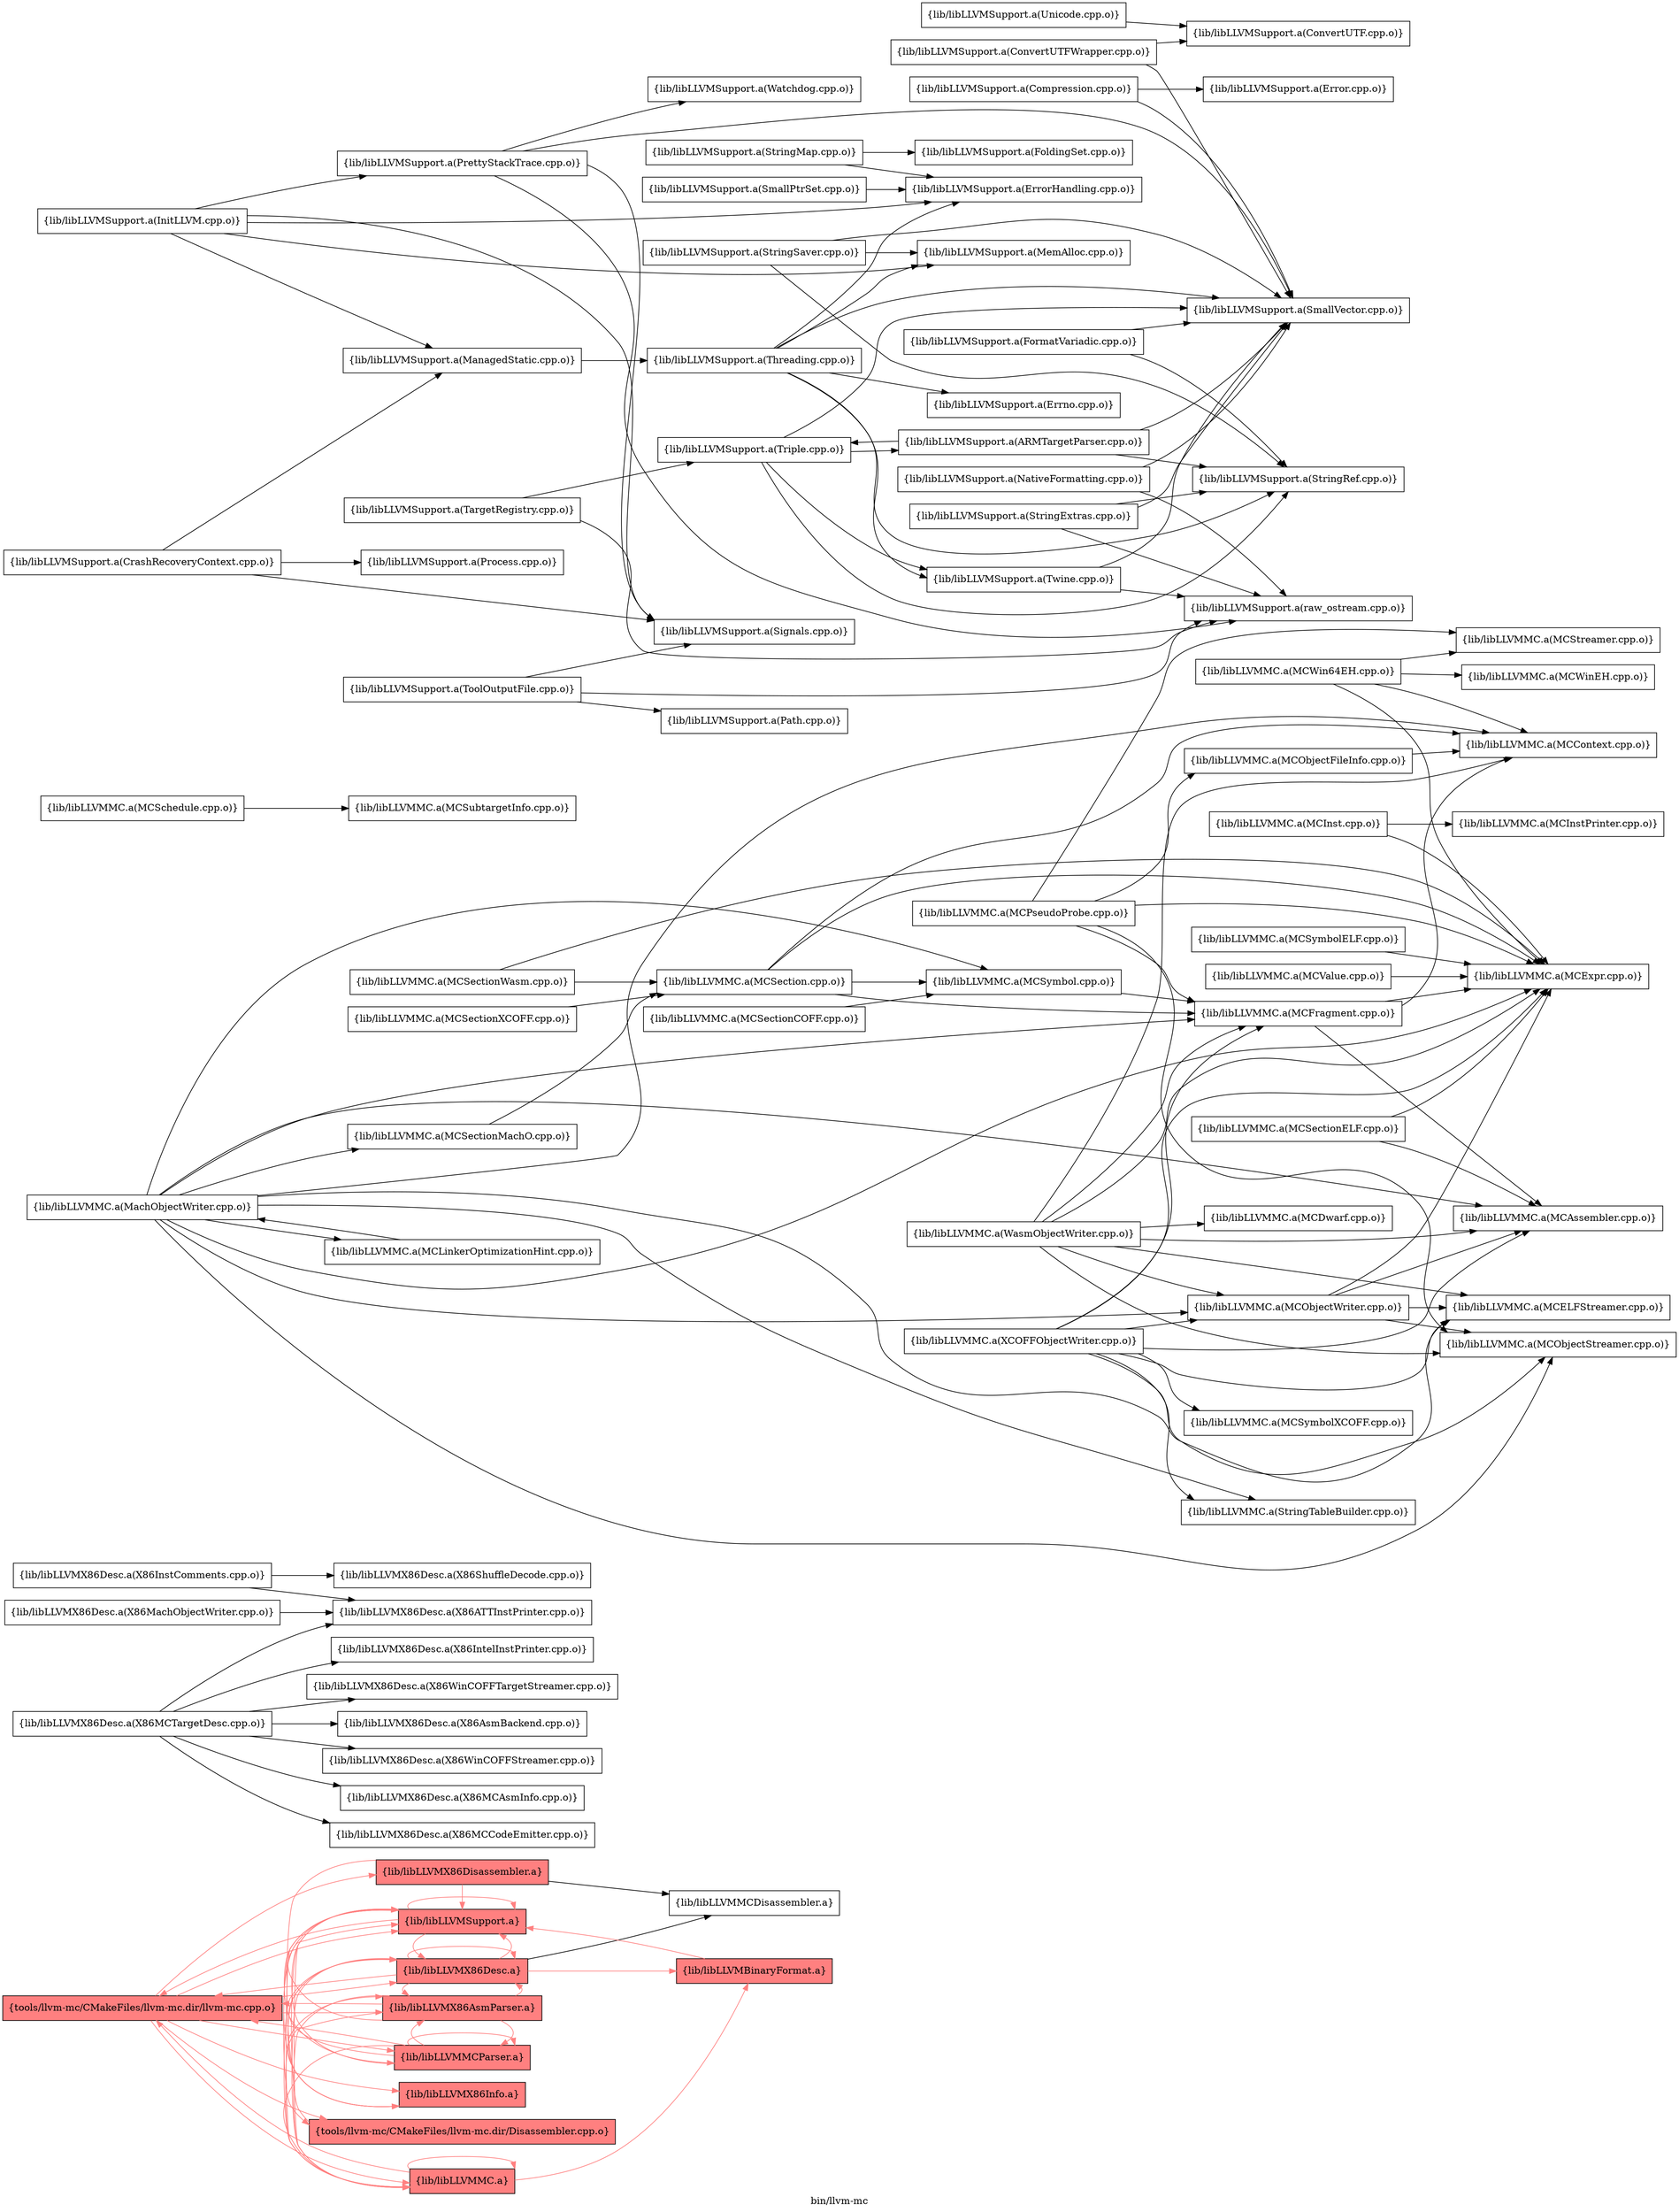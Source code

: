digraph "bin/llvm-mc" {
	label="bin/llvm-mc";
	rankdir="LR"
	{ rank=same; Node0x55c050231648;  }
	{ rank=same; Node0x55c050231008; Node0x55c050232188; Node0x55c050232688; Node0x55c050233588; Node0x55c050231828; Node0x55c050231d28; Node0x55c050233a88; Node0x55c050232d68;  }

	Node0x55c050231648 [shape=record,shape=box,style=filled,fillcolor="1.000000 0.5 1",group=1,label="{tools/llvm-mc/CMakeFiles/llvm-mc.dir/llvm-mc.cpp.o}"];
	Node0x55c050231648 -> Node0x55c050231008[color="1.000000 0.5 1"];
	Node0x55c050231648 -> Node0x55c050232188[color="1.000000 0.5 1"];
	Node0x55c050231648 -> Node0x55c050232688[color="1.000000 0.5 1"];
	Node0x55c050231648 -> Node0x55c050233588[color="1.000000 0.5 1"];
	Node0x55c050231648 -> Node0x55c050231828[color="1.000000 0.5 1"];
	Node0x55c050231648 -> Node0x55c050231d28[color="1.000000 0.5 1"];
	Node0x55c050231648 -> Node0x55c050233a88[color="1.000000 0.5 1"];
	Node0x55c050231648 -> Node0x55c050232d68[color="1.000000 0.5 1"];
	Node0x55c050231008 [shape=record,shape=box,style=filled,fillcolor="1.000000 0.5 1",group=1,label="{tools/llvm-mc/CMakeFiles/llvm-mc.dir/Disassembler.cpp.o}"];
	Node0x55c050231008 -> Node0x55c050232d68[color="1.000000 0.5 1"];
	Node0x55c050232188 [shape=record,shape=box,style=filled,fillcolor="1.000000 0.5 1",group=1,label="{lib/libLLVMX86AsmParser.a}"];
	Node0x55c050232188 -> Node0x55c050231648[color="1.000000 0.5 1"];
	Node0x55c050232188 -> Node0x55c050232688[color="1.000000 0.5 1"];
	Node0x55c050232188 -> Node0x55c050231d28[color="1.000000 0.5 1"];
	Node0x55c050232188 -> Node0x55c050233588[color="1.000000 0.5 1"];
	Node0x55c050232188 -> Node0x55c050233a88[color="1.000000 0.5 1"];
	Node0x55c050232188 -> Node0x55c050232d68[color="1.000000 0.5 1"];
	Node0x55c050232688 [shape=record,shape=box,style=filled,fillcolor="1.000000 0.5 1",group=1,label="{lib/libLLVMX86Desc.a}"];
	Node0x55c050232688 -> Node0x55c050231648[color="1.000000 0.5 1"];
	Node0x55c050232688 -> Node0x55c050232688[color="1.000000 0.5 1"];
	Node0x55c050232688 -> Node0x55c050233588[color="1.000000 0.5 1"];
	Node0x55c050232688 -> Node0x55c050232d68[color="1.000000 0.5 1"];
	Node0x55c050232688 -> Node0x55c050231d28[color="1.000000 0.5 1"];
	Node0x55c050232688 -> Node0x55c050233268;
	Node0x55c050232688 -> Node0x55c050232188[color="1.000000 0.5 1"];
	Node0x55c050232688 -> Node0x55c05022fe88[color="1.000000 0.5 1"];
	Node0x55c050233588 [shape=record,shape=box,style=filled,fillcolor="1.000000 0.5 1",group=1,label="{lib/libLLVMMC.a}"];
	Node0x55c050233588 -> Node0x55c050232688[color="1.000000 0.5 1"];
	Node0x55c050233588 -> Node0x55c050233588[color="1.000000 0.5 1"];
	Node0x55c050233588 -> Node0x55c050232d68[color="1.000000 0.5 1"];
	Node0x55c050233588 -> Node0x55c050231648[color="1.000000 0.5 1"];
	Node0x55c050233588 -> Node0x55c050232188[color="1.000000 0.5 1"];
	Node0x55c050233588 -> Node0x55c05022fe88[color="1.000000 0.5 1"];
	Node0x55c050231828 [shape=record,shape=box,style=filled,fillcolor="1.000000 0.5 1",group=1,label="{lib/libLLVMX86Disassembler.a}"];
	Node0x55c050231828 -> Node0x55c050231d28[color="1.000000 0.5 1"];
	Node0x55c050231828 -> Node0x55c050232d68[color="1.000000 0.5 1"];
	Node0x55c050231828 -> Node0x55c050233268;
	Node0x55c050231d28 [shape=record,shape=box,style=filled,fillcolor="1.000000 0.5 1",group=1,label="{lib/libLLVMX86Info.a}"];
	Node0x55c050231d28 -> Node0x55c050232d68[color="1.000000 0.5 1"];
	Node0x55c050233a88 [shape=record,shape=box,style=filled,fillcolor="1.000000 0.5 1",group=1,label="{lib/libLLVMMCParser.a}"];
	Node0x55c050233a88 -> Node0x55c050231648[color="1.000000 0.5 1"];
	Node0x55c050233a88 -> Node0x55c050233588[color="1.000000 0.5 1"];
	Node0x55c050233a88 -> Node0x55c050233a88[color="1.000000 0.5 1"];
	Node0x55c050233a88 -> Node0x55c050232d68[color="1.000000 0.5 1"];
	Node0x55c050233a88 -> Node0x55c050232188[color="1.000000 0.5 1"];
	Node0x55c050233a88 -> Node0x55c050232688[color="1.000000 0.5 1"];
	Node0x55c050232d68 [shape=record,shape=box,style=filled,fillcolor="1.000000 0.5 1",group=1,label="{lib/libLLVMSupport.a}"];
	Node0x55c050232d68 -> Node0x55c050233588[color="1.000000 0.5 1"];
	Node0x55c050232d68 -> Node0x55c050233a88[color="1.000000 0.5 1"];
	Node0x55c050232d68 -> Node0x55c050232d68[color="1.000000 0.5 1"];
	Node0x55c050232d68 -> Node0x55c050231648[color="1.000000 0.5 1"];
	Node0x55c050232d68 -> Node0x55c050232688[color="1.000000 0.5 1"];
	Node0x55c050232d68 -> Node0x55c050231008[color="1.000000 0.5 1"];
	Node0x55c050233768 [shape=record,shape=box,group=0,label="{lib/libLLVMX86Desc.a(X86InstComments.cpp.o)}"];
	Node0x55c050233768 -> Node0x55c05022f618;
	Node0x55c050233768 -> Node0x55c0502306a8;
	Node0x55c05022f618 [shape=record,shape=box,group=0,label="{lib/libLLVMX86Desc.a(X86ATTInstPrinter.cpp.o)}"];
	Node0x55c0502306a8 [shape=record,shape=box,group=0,label="{lib/libLLVMX86Desc.a(X86ShuffleDecode.cpp.o)}"];
	Node0x55c050231fa8 [shape=record,shape=box,group=0,label="{lib/libLLVMX86Desc.a(X86MCTargetDesc.cpp.o)}"];
	Node0x55c050231fa8 -> Node0x55c05022f618;
	Node0x55c050231fa8 -> Node0x55c05022eee8;
	Node0x55c050231fa8 -> Node0x55c050231d78;
	Node0x55c050231fa8 -> Node0x55c0502338a8;
	Node0x55c050231fa8 -> Node0x55c0502335d8;
	Node0x55c050231fa8 -> Node0x55c05022ed08;
	Node0x55c050231fa8 -> Node0x55c0502313c8;
	Node0x55c05022eee8 [shape=record,shape=box,group=0,label="{lib/libLLVMX86Desc.a(X86IntelInstPrinter.cpp.o)}"];
	Node0x55c050231d78 [shape=record,shape=box,group=0,label="{lib/libLLVMX86Desc.a(X86AsmBackend.cpp.o)}"];
	Node0x55c0502338a8 [shape=record,shape=box,group=0,label="{lib/libLLVMX86Desc.a(X86MCAsmInfo.cpp.o)}"];
	Node0x55c0502335d8 [shape=record,shape=box,group=0,label="{lib/libLLVMX86Desc.a(X86MCCodeEmitter.cpp.o)}"];
	Node0x55c05022ed08 [shape=record,shape=box,group=0,label="{lib/libLLVMX86Desc.a(X86WinCOFFStreamer.cpp.o)}"];
	Node0x55c0502313c8 [shape=record,shape=box,group=0,label="{lib/libLLVMX86Desc.a(X86WinCOFFTargetStreamer.cpp.o)}"];
	Node0x55c050233268 [shape=record,shape=box,group=0,label="{lib/libLLVMMCDisassembler.a}"];
	Node0x55c05022fe88 [shape=record,shape=box,style=filled,fillcolor="1.000000 0.5 1",group=1,label="{lib/libLLVMBinaryFormat.a}"];
	Node0x55c05022fe88 -> Node0x55c050232d68[color="1.000000 0.5 1"];
	Node0x55c050233178 [shape=record,shape=box,group=0,label="{lib/libLLVMX86Desc.a(X86MachObjectWriter.cpp.o)}"];
	Node0x55c050233178 -> Node0x55c05022f618;
	Node0x55c0502308d8 [shape=record,shape=box,group=0,label="{lib/libLLVMMC.a(MCFragment.cpp.o)}"];
	Node0x55c0502308d8 -> Node0x55c050232e58;
	Node0x55c0502308d8 -> Node0x55c050231cd8;
	Node0x55c0502308d8 -> Node0x55c0502301a8;
	Node0x55c050232e58 [shape=record,shape=box,group=0,label="{lib/libLLVMMC.a(MCAssembler.cpp.o)}"];
	Node0x55c050231cd8 [shape=record,shape=box,group=0,label="{lib/libLLVMMC.a(MCContext.cpp.o)}"];
	Node0x55c0502301a8 [shape=record,shape=box,group=0,label="{lib/libLLVMMC.a(MCExpr.cpp.o)}"];
	Node0x55c050230fb8 [shape=record,shape=box,group=0,label="{lib/libLLVMMC.a(MCInst.cpp.o)}"];
	Node0x55c050230fb8 -> Node0x55c0502301a8;
	Node0x55c050230fb8 -> Node0x55c05022efd8;
	Node0x55c05022efd8 [shape=record,shape=box,group=0,label="{lib/libLLVMMC.a(MCInstPrinter.cpp.o)}"];
	Node0x55c050231698 [shape=record,shape=box,group=0,label="{lib/libLLVMMC.a(MCObjectFileInfo.cpp.o)}"];
	Node0x55c050231698 -> Node0x55c050231cd8;
	Node0x55c050232e08 [shape=record,shape=box,group=0,label="{lib/libLLVMMC.a(MCObjectWriter.cpp.o)}"];
	Node0x55c050232e08 -> Node0x55c050233678;
	Node0x55c050232e08 -> Node0x55c050232e58;
	Node0x55c050232e08 -> Node0x55c050232ea8;
	Node0x55c050232e08 -> Node0x55c0502301a8;
	Node0x55c050233678 [shape=record,shape=box,group=0,label="{lib/libLLVMMC.a(MCObjectStreamer.cpp.o)}"];
	Node0x55c050232ea8 [shape=record,shape=box,group=0,label="{lib/libLLVMMC.a(MCELFStreamer.cpp.o)}"];
	Node0x55c05022ffc8 [shape=record,shape=box,group=0,label="{lib/libLLVMMC.a(MCPseudoProbe.cpp.o)}"];
	Node0x55c05022ffc8 -> Node0x55c050231698;
	Node0x55c05022ffc8 -> Node0x55c050233678;
	Node0x55c05022ffc8 -> Node0x55c0502301a8;
	Node0x55c05022ffc8 -> Node0x55c0502308d8;
	Node0x55c05022ffc8 -> Node0x55c050231c38;
	Node0x55c050231c38 [shape=record,shape=box,group=0,label="{lib/libLLVMMC.a(MCStreamer.cpp.o)}"];
	Node0x55c05022f258 [shape=record,shape=box,group=0,label="{lib/libLLVMMC.a(MCSection.cpp.o)}"];
	Node0x55c05022f258 -> Node0x55c050231cd8;
	Node0x55c05022f258 -> Node0x55c0502301a8;
	Node0x55c05022f258 -> Node0x55c0502308d8;
	Node0x55c05022f258 -> Node0x55c0502331c8;
	Node0x55c0502331c8 [shape=record,shape=box,group=0,label="{lib/libLLVMMC.a(MCSymbol.cpp.o)}"];
	Node0x55c0502331c8 -> Node0x55c0502308d8;
	Node0x55c050231238 [shape=record,shape=box,group=0,label="{lib/libLLVMMC.a(MCSectionCOFF.cpp.o)}"];
	Node0x55c050231238 -> Node0x55c0502331c8;
	Node0x55c050230ba8 [shape=record,shape=box,group=0,label="{lib/libLLVMMC.a(MCSectionELF.cpp.o)}"];
	Node0x55c050230ba8 -> Node0x55c050232e58;
	Node0x55c050230ba8 -> Node0x55c0502301a8;
	Node0x55c050230428 [shape=record,shape=box,group=0,label="{lib/libLLVMMC.a(MCSectionMachO.cpp.o)}"];
	Node0x55c050230428 -> Node0x55c05022f258;
	Node0x55c050232c28 [shape=record,shape=box,group=0,label="{lib/libLLVMMC.a(MCSectionWasm.cpp.o)}"];
	Node0x55c050232c28 -> Node0x55c05022f258;
	Node0x55c050232c28 -> Node0x55c0502301a8;
	Node0x55c050231f58 [shape=record,shape=box,group=0,label="{lib/libLLVMMC.a(MCSectionXCOFF.cpp.o)}"];
	Node0x55c050231f58 -> Node0x55c05022f258;
	Node0x55c050233448 [shape=record,shape=box,group=0,label="{lib/libLLVMMC.a(MCSchedule.cpp.o)}"];
	Node0x55c050233448 -> Node0x55c050233858;
	Node0x55c050233858 [shape=record,shape=box,group=0,label="{lib/libLLVMMC.a(MCSubtargetInfo.cpp.o)}"];
	Node0x55c05022fc08 [shape=record,shape=box,group=0,label="{lib/libLLVMMC.a(MCSymbolELF.cpp.o)}"];
	Node0x55c05022fc08 -> Node0x55c0502301a8;
	Node0x55c050230798 [shape=record,shape=box,group=0,label="{lib/libLLVMMC.a(MCValue.cpp.o)}"];
	Node0x55c050230798 -> Node0x55c0502301a8;
	Node0x55c050230f68 [shape=record,shape=box,group=0,label="{lib/libLLVMMC.a(MCWin64EH.cpp.o)}"];
	Node0x55c050230f68 -> Node0x55c050231cd8;
	Node0x55c050230f68 -> Node0x55c0502301a8;
	Node0x55c050230f68 -> Node0x55c050231c38;
	Node0x55c050230f68 -> Node0x55c050230978;
	Node0x55c050230978 [shape=record,shape=box,group=0,label="{lib/libLLVMMC.a(MCWinEH.cpp.o)}"];
	Node0x55c05022ecb8 [shape=record,shape=box,group=0,label="{lib/libLLVMMC.a(MachObjectWriter.cpp.o)}"];
	Node0x55c05022ecb8 -> Node0x55c050233678;
	Node0x55c05022ecb8 -> Node0x55c050232e08;
	Node0x55c05022ecb8 -> Node0x55c050230428;
	Node0x55c05022ecb8 -> Node0x55c050232e58;
	Node0x55c05022ecb8 -> Node0x55c050231cd8;
	Node0x55c05022ecb8 -> Node0x55c050232ea8;
	Node0x55c05022ecb8 -> Node0x55c0502301a8;
	Node0x55c05022ecb8 -> Node0x55c0502308d8;
	Node0x55c05022ecb8 -> Node0x55c0502331c8;
	Node0x55c05022ecb8 -> Node0x55c05022f488;
	Node0x55c05022ecb8 -> Node0x55c050233bc8;
	Node0x55c05022f488 [shape=record,shape=box,group=0,label="{lib/libLLVMMC.a(MCLinkerOptimizationHint.cpp.o)}"];
	Node0x55c05022f488 -> Node0x55c05022ecb8;
	Node0x55c050233bc8 [shape=record,shape=box,group=0,label="{lib/libLLVMMC.a(StringTableBuilder.cpp.o)}"];
	Node0x55c0502321d8 [shape=record,shape=box,group=0,label="{lib/libLLVMMC.a(WasmObjectWriter.cpp.o)}"];
	Node0x55c0502321d8 -> Node0x55c050233678;
	Node0x55c0502321d8 -> Node0x55c050232e08;
	Node0x55c0502321d8 -> Node0x55c050232e58;
	Node0x55c0502321d8 -> Node0x55c050231cd8;
	Node0x55c0502321d8 -> Node0x55c0502315a8;
	Node0x55c0502321d8 -> Node0x55c050232ea8;
	Node0x55c0502321d8 -> Node0x55c0502301a8;
	Node0x55c0502321d8 -> Node0x55c0502308d8;
	Node0x55c0502315a8 [shape=record,shape=box,group=0,label="{lib/libLLVMMC.a(MCDwarf.cpp.o)}"];
	Node0x55c050231dc8 [shape=record,shape=box,group=0,label="{lib/libLLVMMC.a(XCOFFObjectWriter.cpp.o)}"];
	Node0x55c050231dc8 -> Node0x55c050233678;
	Node0x55c050231dc8 -> Node0x55c050232e08;
	Node0x55c050231dc8 -> Node0x55c050232e58;
	Node0x55c050231dc8 -> Node0x55c050232ea8;
	Node0x55c050231dc8 -> Node0x55c0502301a8;
	Node0x55c050231dc8 -> Node0x55c0502308d8;
	Node0x55c050231dc8 -> Node0x55c05022f938;
	Node0x55c050231dc8 -> Node0x55c050233bc8;
	Node0x55c05022f938 [shape=record,shape=box,group=0,label="{lib/libLLVMMC.a(MCSymbolXCOFF.cpp.o)}"];
	Node0x55c050233628 [shape=record,shape=box,group=0,label="{lib/libLLVMSupport.a(Compression.cpp.o)}"];
	Node0x55c050233628 -> Node0x55c05022eda8;
	Node0x55c050233628 -> Node0x55c050230ce8;
	Node0x55c05022eda8 [shape=record,shape=box,group=0,label="{lib/libLLVMSupport.a(Error.cpp.o)}"];
	Node0x55c050230ce8 [shape=record,shape=box,group=0,label="{lib/libLLVMSupport.a(SmallVector.cpp.o)}"];
	Node0x55c05022fca8 [shape=record,shape=box,group=0,label="{lib/libLLVMSupport.a(ConvertUTFWrapper.cpp.o)}"];
	Node0x55c05022fca8 -> Node0x55c05022f528;
	Node0x55c05022fca8 -> Node0x55c050230ce8;
	Node0x55c05022f528 [shape=record,shape=box,group=0,label="{lib/libLLVMSupport.a(ConvertUTF.cpp.o)}"];
	Node0x55c050232f48 [shape=record,shape=box,group=0,label="{lib/libLLVMSupport.a(InitLLVM.cpp.o)}"];
	Node0x55c050232f48 -> Node0x55c050230dd8;
	Node0x55c050232f48 -> Node0x55c050233308;
	Node0x55c050232f48 -> Node0x55c050231e18;
	Node0x55c050232f48 -> Node0x55c050230338;
	Node0x55c050232f48 -> Node0x55c050230bf8;
	Node0x55c050230dd8 [shape=record,shape=box,group=0,label="{lib/libLLVMSupport.a(ErrorHandling.cpp.o)}"];
	Node0x55c050233308 [shape=record,shape=box,group=0,label="{lib/libLLVMSupport.a(ManagedStatic.cpp.o)}"];
	Node0x55c050233308 -> Node0x55c050232048;
	Node0x55c050231e18 [shape=record,shape=box,group=0,label="{lib/libLLVMSupport.a(MemAlloc.cpp.o)}"];
	Node0x55c050230338 [shape=record,shape=box,group=0,label="{lib/libLLVMSupport.a(PrettyStackTrace.cpp.o)}"];
	Node0x55c050230338 -> Node0x55c050230ce8;
	Node0x55c050230338 -> Node0x55c05022ef38;
	Node0x55c050230338 -> Node0x55c050230bf8;
	Node0x55c050230338 -> Node0x55c050231738;
	Node0x55c050230bf8 [shape=record,shape=box,group=0,label="{lib/libLLVMSupport.a(Signals.cpp.o)}"];
	Node0x55c050232048 [shape=record,shape=box,group=0,label="{lib/libLLVMSupport.a(Threading.cpp.o)}"];
	Node0x55c050232048 -> Node0x55c050230dd8;
	Node0x55c050232048 -> Node0x55c050231e18;
	Node0x55c050232048 -> Node0x55c050230ce8;
	Node0x55c050232048 -> Node0x55c0502314b8;
	Node0x55c050232048 -> Node0x55c05022f7a8;
	Node0x55c050232048 -> Node0x55c050233038;
	Node0x55c05022ef38 [shape=record,shape=box,group=0,label="{lib/libLLVMSupport.a(raw_ostream.cpp.o)}"];
	Node0x55c050231738 [shape=record,shape=box,group=0,label="{lib/libLLVMSupport.a(Watchdog.cpp.o)}"];
	Node0x55c050231418 [shape=record,shape=box,group=0,label="{lib/libLLVMSupport.a(SmallPtrSet.cpp.o)}"];
	Node0x55c050231418 -> Node0x55c050230dd8;
	Node0x55c050232278 [shape=record,shape=box,group=0,label="{lib/libLLVMSupport.a(StringMap.cpp.o)}"];
	Node0x55c050232278 -> Node0x55c050230dd8;
	Node0x55c050232278 -> Node0x55c050230248;
	Node0x55c050230248 [shape=record,shape=box,group=0,label="{lib/libLLVMSupport.a(FoldingSet.cpp.o)}"];
	Node0x55c050230748 [shape=record,shape=box,group=0,label="{lib/libLLVMSupport.a(StringSaver.cpp.o)}"];
	Node0x55c050230748 -> Node0x55c050231e18;
	Node0x55c050230748 -> Node0x55c050230ce8;
	Node0x55c050230748 -> Node0x55c0502314b8;
	Node0x55c0502314b8 [shape=record,shape=box,group=0,label="{lib/libLLVMSupport.a(StringRef.cpp.o)}"];
	Node0x55c050230e28 [shape=record,shape=box,group=0,label="{lib/libLLVMSupport.a(ToolOutputFile.cpp.o)}"];
	Node0x55c050230e28 -> Node0x55c05022ef38;
	Node0x55c050230e28 -> Node0x55c050232098;
	Node0x55c050230e28 -> Node0x55c050230bf8;
	Node0x55c050232098 [shape=record,shape=box,group=0,label="{lib/libLLVMSupport.a(Path.cpp.o)}"];
	Node0x55c05022f1b8 [shape=record,shape=box,group=0,label="{lib/libLLVMSupport.a(Triple.cpp.o)}"];
	Node0x55c05022f1b8 -> Node0x55c050230ce8;
	Node0x55c05022f1b8 -> Node0x55c0502314b8;
	Node0x55c05022f1b8 -> Node0x55c05022fed8;
	Node0x55c05022f1b8 -> Node0x55c05022f7a8;
	Node0x55c05022fed8 [shape=record,shape=box,group=0,label="{lib/libLLVMSupport.a(ARMTargetParser.cpp.o)}"];
	Node0x55c05022fed8 -> Node0x55c050230ce8;
	Node0x55c05022fed8 -> Node0x55c0502314b8;
	Node0x55c05022fed8 -> Node0x55c05022f1b8;
	Node0x55c05022f7a8 [shape=record,shape=box,group=0,label="{lib/libLLVMSupport.a(Twine.cpp.o)}"];
	Node0x55c05022f7a8 -> Node0x55c050230ce8;
	Node0x55c05022f7a8 -> Node0x55c05022ef38;
	Node0x55c0502338f8 [shape=record,shape=box,group=0,label="{lib/libLLVMSupport.a(Unicode.cpp.o)}"];
	Node0x55c0502338f8 -> Node0x55c05022f528;
	Node0x55c050231058 [shape=record,shape=box,group=0,label="{lib/libLLVMSupport.a(NativeFormatting.cpp.o)}"];
	Node0x55c050231058 -> Node0x55c050230ce8;
	Node0x55c050231058 -> Node0x55c05022ef38;
	Node0x55c050231198 [shape=record,shape=box,group=0,label="{lib/libLLVMSupport.a(FormatVariadic.cpp.o)}"];
	Node0x55c050231198 -> Node0x55c050230ce8;
	Node0x55c050231198 -> Node0x55c0502314b8;
	Node0x55c050231b48 [shape=record,shape=box,group=0,label="{lib/libLLVMSupport.a(CrashRecoveryContext.cpp.o)}"];
	Node0x55c050231b48 -> Node0x55c050233308;
	Node0x55c050231b48 -> Node0x55c050231878;
	Node0x55c050231b48 -> Node0x55c050230bf8;
	Node0x55c050231878 [shape=record,shape=box,group=0,label="{lib/libLLVMSupport.a(Process.cpp.o)}"];
	Node0x55c050233358 [shape=record,shape=box,group=0,label="{lib/libLLVMSupport.a(StringExtras.cpp.o)}"];
	Node0x55c050233358 -> Node0x55c050230ce8;
	Node0x55c050233358 -> Node0x55c0502314b8;
	Node0x55c050233358 -> Node0x55c05022ef38;
	Node0x55c0502312d8 [shape=record,shape=box,group=0,label="{lib/libLLVMSupport.a(TargetRegistry.cpp.o)}"];
	Node0x55c0502312d8 -> Node0x55c05022f1b8;
	Node0x55c0502312d8 -> Node0x55c05022ef38;
	Node0x55c050233038 [shape=record,shape=box,group=0,label="{lib/libLLVMSupport.a(Errno.cpp.o)}"];
}
